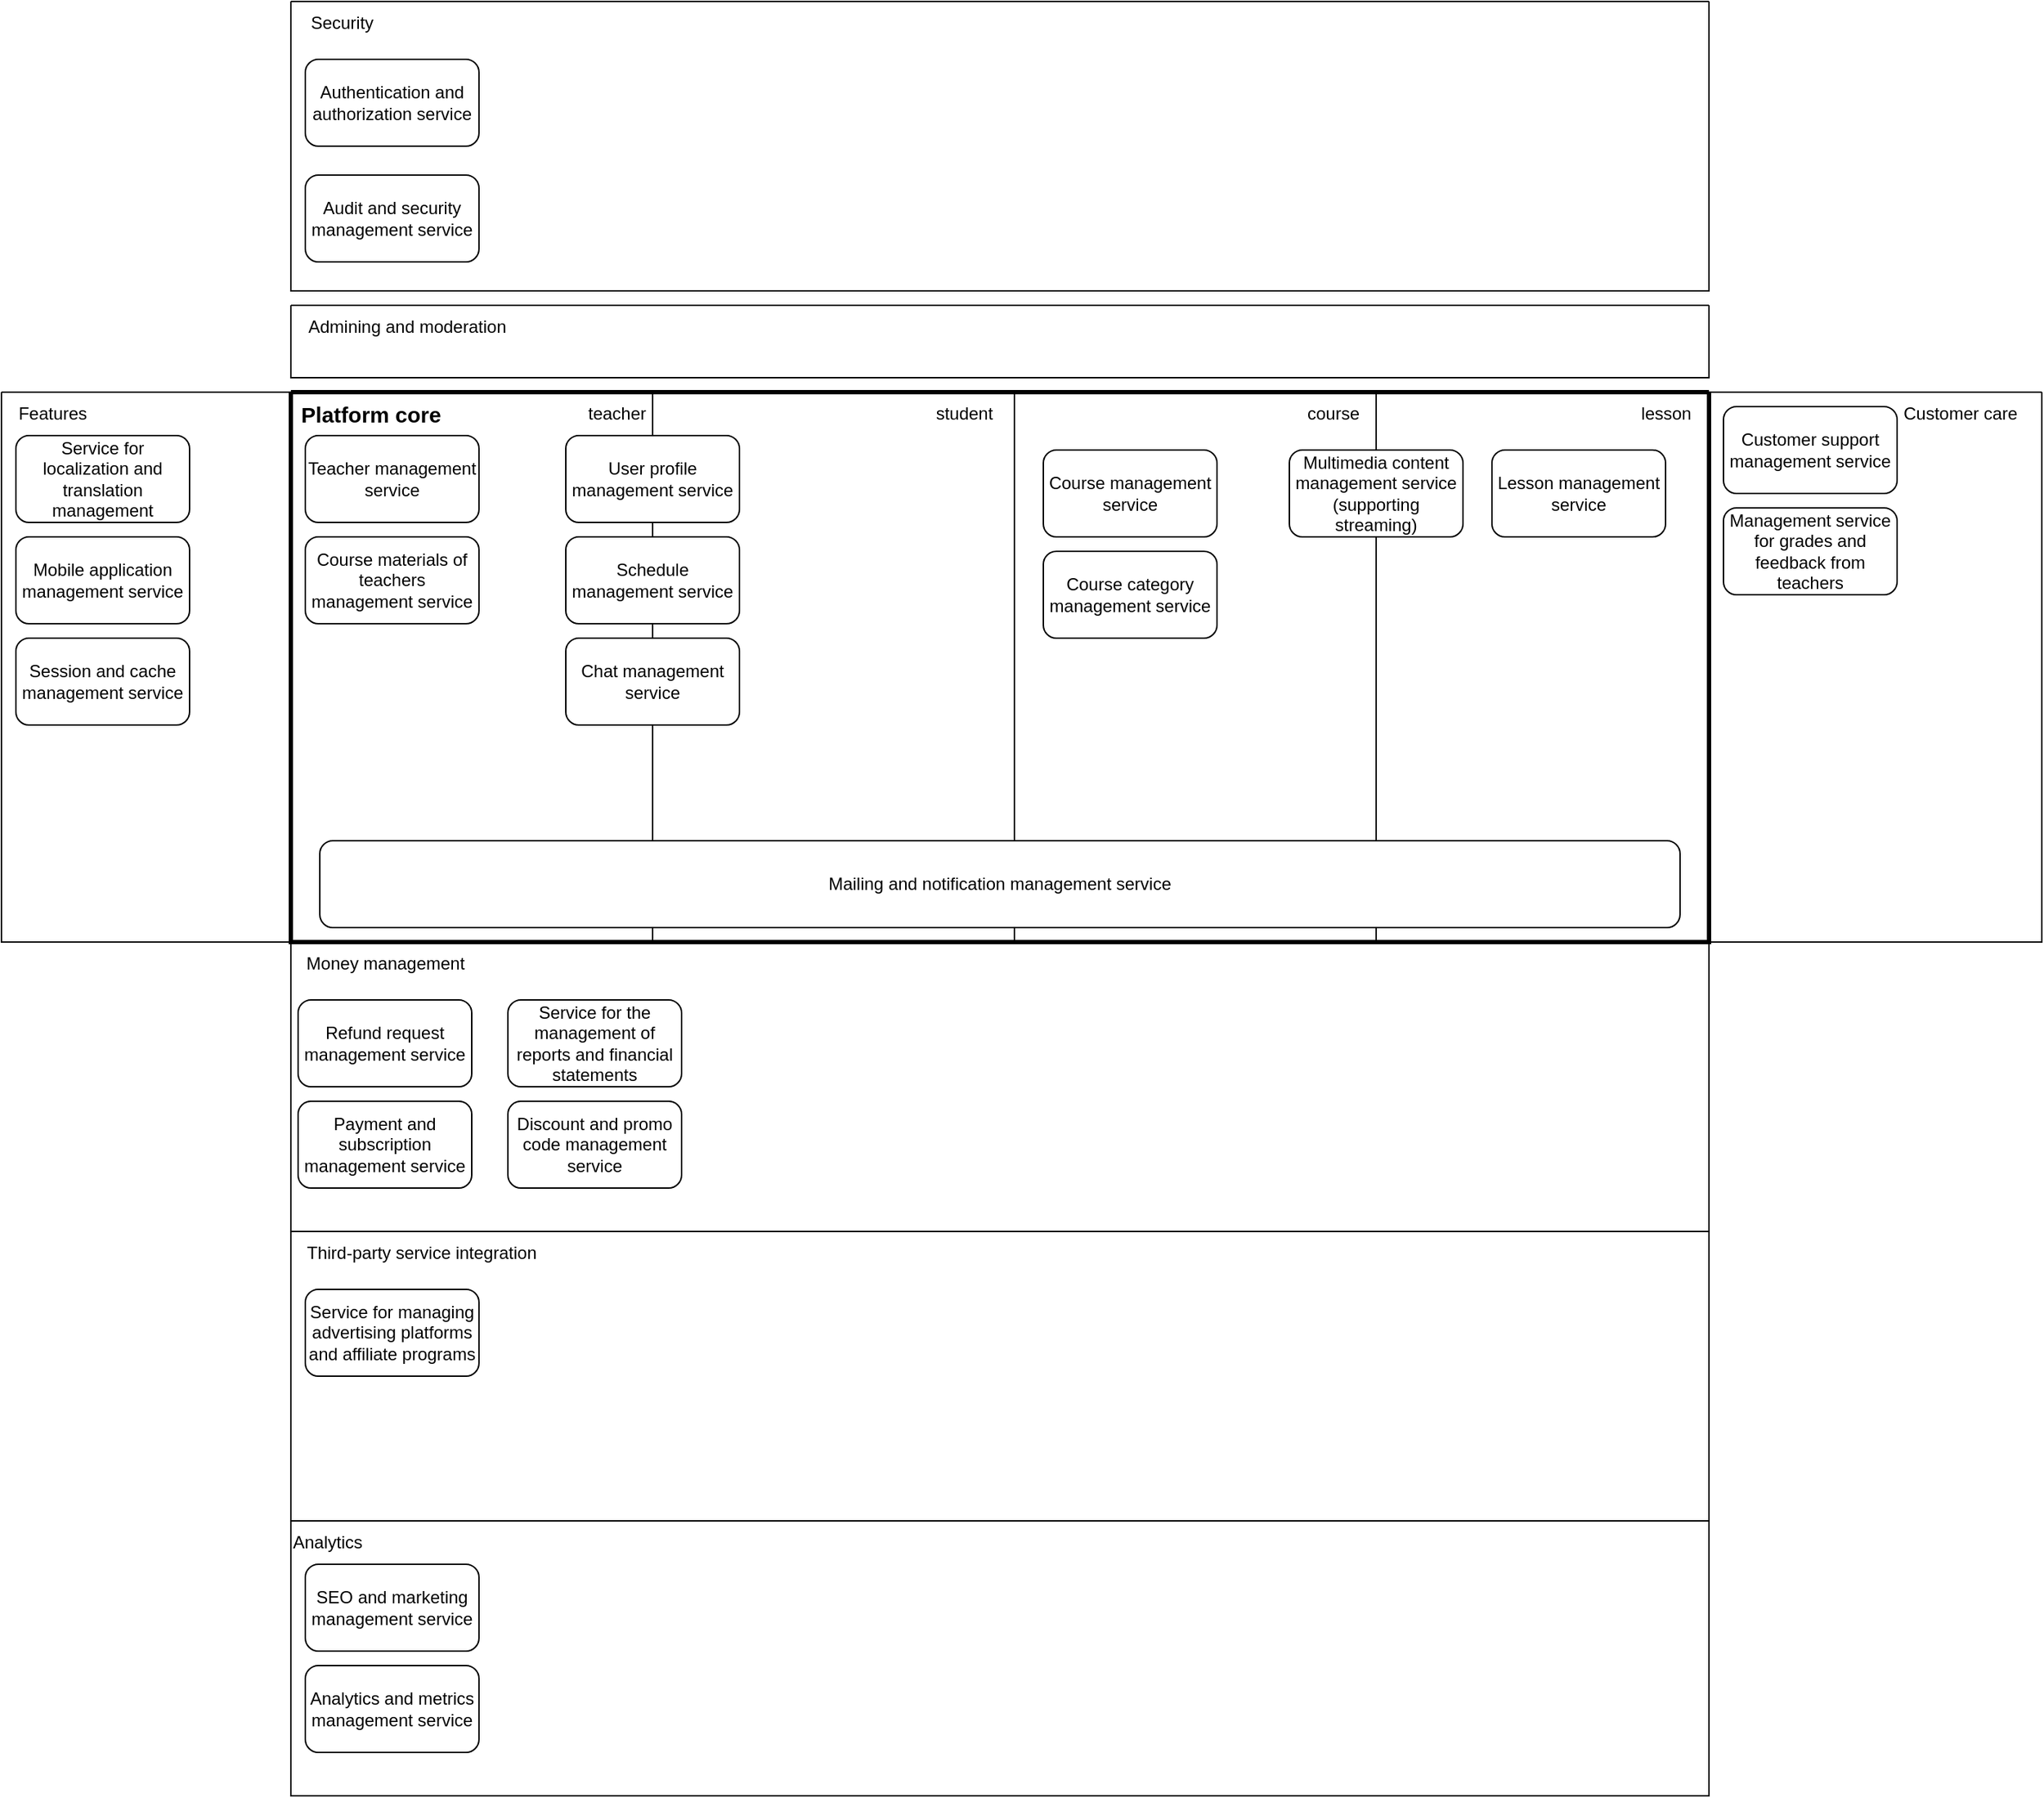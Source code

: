 <mxfile version="21.0.6" type="github">
  <diagram name="Page-1" id="XPsEhaVmD4LxFUibNrj5">
    <mxGraphModel dx="2284" dy="1875" grid="1" gridSize="10" guides="1" tooltips="1" connect="1" arrows="1" fold="1" page="1" pageScale="1" pageWidth="850" pageHeight="1100" math="0" shadow="0">
      <root>
        <mxCell id="0" />
        <mxCell id="1" parent="0" />
        <mxCell id="vwFbI64DFWH7WejsQwX_-11" value="" style="swimlane;startSize=0;movable=1;resizable=1;rotatable=1;deletable=1;editable=1;locked=0;connectable=1;" vertex="1" parent="1">
          <mxGeometry x="-480" y="-270" width="980" height="200" as="geometry" />
        </mxCell>
        <mxCell id="vwFbI64DFWH7WejsQwX_-10" value="Authentication and authorization service" style="rounded=1;whiteSpace=wrap;html=1;" vertex="1" parent="vwFbI64DFWH7WejsQwX_-11">
          <mxGeometry x="10" y="40" width="120" height="60" as="geometry" />
        </mxCell>
        <mxCell id="vwFbI64DFWH7WejsQwX_-12" value="Security" style="text;html=1;align=center;verticalAlign=middle;resizable=1;points=[];autosize=1;strokeColor=none;fillColor=none;movable=1;rotatable=1;deletable=1;editable=1;locked=0;connectable=1;" vertex="1" parent="vwFbI64DFWH7WejsQwX_-11">
          <mxGeometry width="70" height="30" as="geometry" />
        </mxCell>
        <mxCell id="vwFbI64DFWH7WejsQwX_-54" value="Audit and security management service" style="rounded=1;whiteSpace=wrap;html=1;" vertex="1" parent="vwFbI64DFWH7WejsQwX_-11">
          <mxGeometry x="10" y="120" width="120" height="60" as="geometry" />
        </mxCell>
        <mxCell id="vwFbI64DFWH7WejsQwX_-13" value="" style="swimlane;startSize=0;" vertex="1" parent="1">
          <mxGeometry x="500" width="230" height="380" as="geometry" />
        </mxCell>
        <mxCell id="vwFbI64DFWH7WejsQwX_-7" value="Management service for grades and feedback from teachers" style="rounded=1;whiteSpace=wrap;html=1;" vertex="1" parent="vwFbI64DFWH7WejsQwX_-13">
          <mxGeometry x="10" y="80" width="120" height="60" as="geometry" />
        </mxCell>
        <mxCell id="vwFbI64DFWH7WejsQwX_-4" value="Customer support management service" style="rounded=1;whiteSpace=wrap;html=1;" vertex="1" parent="vwFbI64DFWH7WejsQwX_-13">
          <mxGeometry x="10" y="10" width="120" height="60" as="geometry" />
        </mxCell>
        <mxCell id="vwFbI64DFWH7WejsQwX_-14" value="Customer care&amp;nbsp;" style="text;html=1;align=center;verticalAlign=middle;resizable=0;points=[];autosize=1;strokeColor=none;fillColor=none;" vertex="1" parent="vwFbI64DFWH7WejsQwX_-13">
          <mxGeometry x="120" width="110" height="30" as="geometry" />
        </mxCell>
        <mxCell id="vwFbI64DFWH7WejsQwX_-15" value="" style="swimlane;startSize=0;strokeColor=#000000;rounded=0;swimlaneLine=1;fillColor=default;strokeWidth=3;" vertex="1" parent="1">
          <mxGeometry x="-480" width="980" height="380" as="geometry" />
        </mxCell>
        <mxCell id="vwFbI64DFWH7WejsQwX_-16" value="Platform core" style="text;html=1;align=center;verticalAlign=middle;resizable=0;points=[];autosize=1;strokeColor=none;fillColor=none;fontSize=15;fontStyle=1" vertex="1" parent="vwFbI64DFWH7WejsQwX_-15">
          <mxGeometry x="-5" width="120" height="30" as="geometry" />
        </mxCell>
        <mxCell id="vwFbI64DFWH7WejsQwX_-38" value="" style="swimlane;startSize=0;" vertex="1" parent="vwFbI64DFWH7WejsQwX_-15">
          <mxGeometry width="250" height="380" as="geometry" />
        </mxCell>
        <mxCell id="vwFbI64DFWH7WejsQwX_-21" value="Teacher management service" style="rounded=1;whiteSpace=wrap;html=1;" vertex="1" parent="vwFbI64DFWH7WejsQwX_-38">
          <mxGeometry x="10" y="30" width="120" height="60" as="geometry" />
        </mxCell>
        <mxCell id="vwFbI64DFWH7WejsQwX_-6" value="Course materials of teachers management service" style="rounded=1;whiteSpace=wrap;html=1;" vertex="1" parent="vwFbI64DFWH7WejsQwX_-38">
          <mxGeometry x="10" y="100" width="120" height="60" as="geometry" />
        </mxCell>
        <mxCell id="vwFbI64DFWH7WejsQwX_-47" value="" style="swimlane;startSize=0;" vertex="1" parent="vwFbI64DFWH7WejsQwX_-38">
          <mxGeometry x="-200" width="200" height="380" as="geometry" />
        </mxCell>
        <mxCell id="vwFbI64DFWH7WejsQwX_-48" value="Features" style="text;html=1;align=center;verticalAlign=middle;resizable=0;points=[];autosize=1;strokeColor=none;fillColor=none;" vertex="1" parent="vwFbI64DFWH7WejsQwX_-47">
          <mxGeometry width="70" height="30" as="geometry" />
        </mxCell>
        <mxCell id="vwFbI64DFWH7WejsQwX_-46" value="Service for localization and translation management" style="rounded=1;whiteSpace=wrap;html=1;" vertex="1" parent="vwFbI64DFWH7WejsQwX_-47">
          <mxGeometry x="10" y="30" width="120" height="60" as="geometry" />
        </mxCell>
        <mxCell id="vwFbI64DFWH7WejsQwX_-50" value="Mobile application management service" style="rounded=1;whiteSpace=wrap;html=1;" vertex="1" parent="vwFbI64DFWH7WejsQwX_-47">
          <mxGeometry x="10" y="100" width="120" height="60" as="geometry" />
        </mxCell>
        <mxCell id="vwFbI64DFWH7WejsQwX_-52" value="Session and cache management service" style="rounded=1;whiteSpace=wrap;html=1;" vertex="1" parent="vwFbI64DFWH7WejsQwX_-47">
          <mxGeometry x="10" y="170" width="120" height="60" as="geometry" />
        </mxCell>
        <mxCell id="vwFbI64DFWH7WejsQwX_-39" value="" style="swimlane;startSize=0;" vertex="1" parent="vwFbI64DFWH7WejsQwX_-15">
          <mxGeometry x="250" width="250" height="380" as="geometry" />
        </mxCell>
        <mxCell id="vwFbI64DFWH7WejsQwX_-42" value="student" style="text;html=1;align=center;verticalAlign=middle;resizable=0;points=[];autosize=1;strokeColor=none;fillColor=none;" vertex="1" parent="vwFbI64DFWH7WejsQwX_-39">
          <mxGeometry x="185" width="60" height="30" as="geometry" />
        </mxCell>
        <mxCell id="vwFbI64DFWH7WejsQwX_-31" value="User profile management service" style="rounded=1;whiteSpace=wrap;html=1;" vertex="1" parent="vwFbI64DFWH7WejsQwX_-39">
          <mxGeometry x="-60" y="30" width="120" height="60" as="geometry" />
        </mxCell>
        <mxCell id="vwFbI64DFWH7WejsQwX_-2" value="Schedule management service" style="rounded=1;whiteSpace=wrap;html=1;" vertex="1" parent="vwFbI64DFWH7WejsQwX_-39">
          <mxGeometry x="-60" y="100" width="120" height="60" as="geometry" />
        </mxCell>
        <mxCell id="vwFbI64DFWH7WejsQwX_-53" value="Chat management service" style="rounded=1;whiteSpace=wrap;html=1;" vertex="1" parent="vwFbI64DFWH7WejsQwX_-39">
          <mxGeometry x="-60" y="170" width="120" height="60" as="geometry" />
        </mxCell>
        <mxCell id="vwFbI64DFWH7WejsQwX_-40" value="" style="swimlane;startSize=0;" vertex="1" parent="vwFbI64DFWH7WejsQwX_-15">
          <mxGeometry x="500" width="250" height="380" as="geometry" />
        </mxCell>
        <mxCell id="vwFbI64DFWH7WejsQwX_-43" value="course" style="text;html=1;align=center;verticalAlign=middle;resizable=0;points=[];autosize=1;strokeColor=none;fillColor=none;" vertex="1" parent="vwFbI64DFWH7WejsQwX_-40">
          <mxGeometry x="190" width="60" height="30" as="geometry" />
        </mxCell>
        <mxCell id="vwFbI64DFWH7WejsQwX_-5" value="Course management service" style="rounded=1;whiteSpace=wrap;html=1;" vertex="1" parent="vwFbI64DFWH7WejsQwX_-40">
          <mxGeometry x="20" y="40" width="120" height="60" as="geometry" />
        </mxCell>
        <mxCell id="vwFbI64DFWH7WejsQwX_-32" value="Course category management service" style="rounded=1;whiteSpace=wrap;html=1;" vertex="1" parent="vwFbI64DFWH7WejsQwX_-40">
          <mxGeometry x="20" y="110" width="120" height="60" as="geometry" />
        </mxCell>
        <mxCell id="vwFbI64DFWH7WejsQwX_-45" value="lesson" style="text;html=1;align=center;verticalAlign=middle;resizable=0;points=[];autosize=1;strokeColor=none;fillColor=none;" vertex="1" parent="vwFbI64DFWH7WejsQwX_-15">
          <mxGeometry x="920" width="60" height="30" as="geometry" />
        </mxCell>
        <mxCell id="vwFbI64DFWH7WejsQwX_-35" value="Lesson management service" style="rounded=1;whiteSpace=wrap;html=1;" vertex="1" parent="vwFbI64DFWH7WejsQwX_-15">
          <mxGeometry x="830" y="40" width="120" height="60" as="geometry" />
        </mxCell>
        <mxCell id="vwFbI64DFWH7WejsQwX_-1" value="Multimedia content management service (supporting streaming)" style="rounded=1;whiteSpace=wrap;html=1;" vertex="1" parent="vwFbI64DFWH7WejsQwX_-15">
          <mxGeometry x="690" y="40" width="120" height="60" as="geometry" />
        </mxCell>
        <mxCell id="vwFbI64DFWH7WejsQwX_-28" value="Mailing and notification management service" style="rounded=1;whiteSpace=wrap;html=1;" vertex="1" parent="vwFbI64DFWH7WejsQwX_-15">
          <mxGeometry x="20" y="310" width="940" height="60" as="geometry" />
        </mxCell>
        <mxCell id="vwFbI64DFWH7WejsQwX_-17" value="" style="swimlane;startSize=0;" vertex="1" parent="1">
          <mxGeometry x="-480" y="580" width="980" height="200" as="geometry" />
        </mxCell>
        <mxCell id="vwFbI64DFWH7WejsQwX_-18" value="Third-party service integration&lt;br&gt;" style="text;html=1;align=center;verticalAlign=middle;resizable=0;points=[];autosize=1;strokeColor=none;fillColor=none;" vertex="1" parent="vwFbI64DFWH7WejsQwX_-17">
          <mxGeometry width="180" height="30" as="geometry" />
        </mxCell>
        <mxCell id="vwFbI64DFWH7WejsQwX_-8" value="Service for managing advertising platforms and affiliate programs" style="rounded=1;whiteSpace=wrap;html=1;" vertex="1" parent="vwFbI64DFWH7WejsQwX_-17">
          <mxGeometry x="10" y="40" width="120" height="60" as="geometry" />
        </mxCell>
        <mxCell id="vwFbI64DFWH7WejsQwX_-19" value="" style="swimlane;startSize=0;" vertex="1" parent="1">
          <mxGeometry x="-480" y="380" width="980" height="200" as="geometry" />
        </mxCell>
        <mxCell id="vwFbI64DFWH7WejsQwX_-9" value="Refund request management service" style="rounded=1;whiteSpace=wrap;html=1;" vertex="1" parent="vwFbI64DFWH7WejsQwX_-19">
          <mxGeometry x="5" y="40" width="120" height="60" as="geometry" />
        </mxCell>
        <mxCell id="vwFbI64DFWH7WejsQwX_-20" value="Money management" style="text;html=1;align=center;verticalAlign=middle;resizable=0;points=[];autosize=1;strokeColor=none;fillColor=none;" vertex="1" parent="vwFbI64DFWH7WejsQwX_-19">
          <mxGeometry width="130" height="30" as="geometry" />
        </mxCell>
        <mxCell id="vwFbI64DFWH7WejsQwX_-23" value="Payment and subscription management service" style="rounded=1;whiteSpace=wrap;html=1;" vertex="1" parent="vwFbI64DFWH7WejsQwX_-19">
          <mxGeometry x="5" y="110" width="120" height="60" as="geometry" />
        </mxCell>
        <mxCell id="vwFbI64DFWH7WejsQwX_-27" value="Discount and promo code management service" style="rounded=1;whiteSpace=wrap;html=1;" vertex="1" parent="vwFbI64DFWH7WejsQwX_-19">
          <mxGeometry x="150" y="110" width="120" height="60" as="geometry" />
        </mxCell>
        <mxCell id="vwFbI64DFWH7WejsQwX_-49" value="Service for the management of reports and financial statements" style="rounded=1;whiteSpace=wrap;html=1;" vertex="1" parent="vwFbI64DFWH7WejsQwX_-19">
          <mxGeometry x="150" y="40" width="120" height="60" as="geometry" />
        </mxCell>
        <mxCell id="vwFbI64DFWH7WejsQwX_-24" value="" style="swimlane;startSize=0;" vertex="1" parent="1">
          <mxGeometry x="-480" y="780" width="980" height="190" as="geometry" />
        </mxCell>
        <mxCell id="vwFbI64DFWH7WejsQwX_-25" value="Analytics" style="text;html=1;align=center;verticalAlign=middle;resizable=0;points=[];autosize=1;strokeColor=none;fillColor=none;" vertex="1" parent="vwFbI64DFWH7WejsQwX_-24">
          <mxGeometry x="-10" width="70" height="30" as="geometry" />
        </mxCell>
        <mxCell id="vwFbI64DFWH7WejsQwX_-26" value="SEO and marketing management service" style="rounded=1;whiteSpace=wrap;html=1;" vertex="1" parent="vwFbI64DFWH7WejsQwX_-24">
          <mxGeometry x="10" y="30" width="120" height="60" as="geometry" />
        </mxCell>
        <mxCell id="vwFbI64DFWH7WejsQwX_-51" value="Analytics and metrics management service" style="rounded=1;whiteSpace=wrap;html=1;" vertex="1" parent="vwFbI64DFWH7WejsQwX_-24">
          <mxGeometry x="10" y="100" width="120" height="60" as="geometry" />
        </mxCell>
        <mxCell id="vwFbI64DFWH7WejsQwX_-33" value="" style="swimlane;startSize=0;" vertex="1" parent="1">
          <mxGeometry x="-480" y="-60" width="980" height="50" as="geometry" />
        </mxCell>
        <mxCell id="vwFbI64DFWH7WejsQwX_-34" value="Admining and moderation" style="text;html=1;align=center;verticalAlign=middle;resizable=0;points=[];autosize=1;strokeColor=none;fillColor=none;" vertex="1" parent="vwFbI64DFWH7WejsQwX_-33">
          <mxGeometry width="160" height="30" as="geometry" />
        </mxCell>
        <mxCell id="vwFbI64DFWH7WejsQwX_-41" value="teacher" style="text;html=1;align=center;verticalAlign=middle;resizable=0;points=[];autosize=1;strokeColor=none;fillColor=none;" vertex="1" parent="1">
          <mxGeometry x="-285" width="60" height="30" as="geometry" />
        </mxCell>
      </root>
    </mxGraphModel>
  </diagram>
</mxfile>
